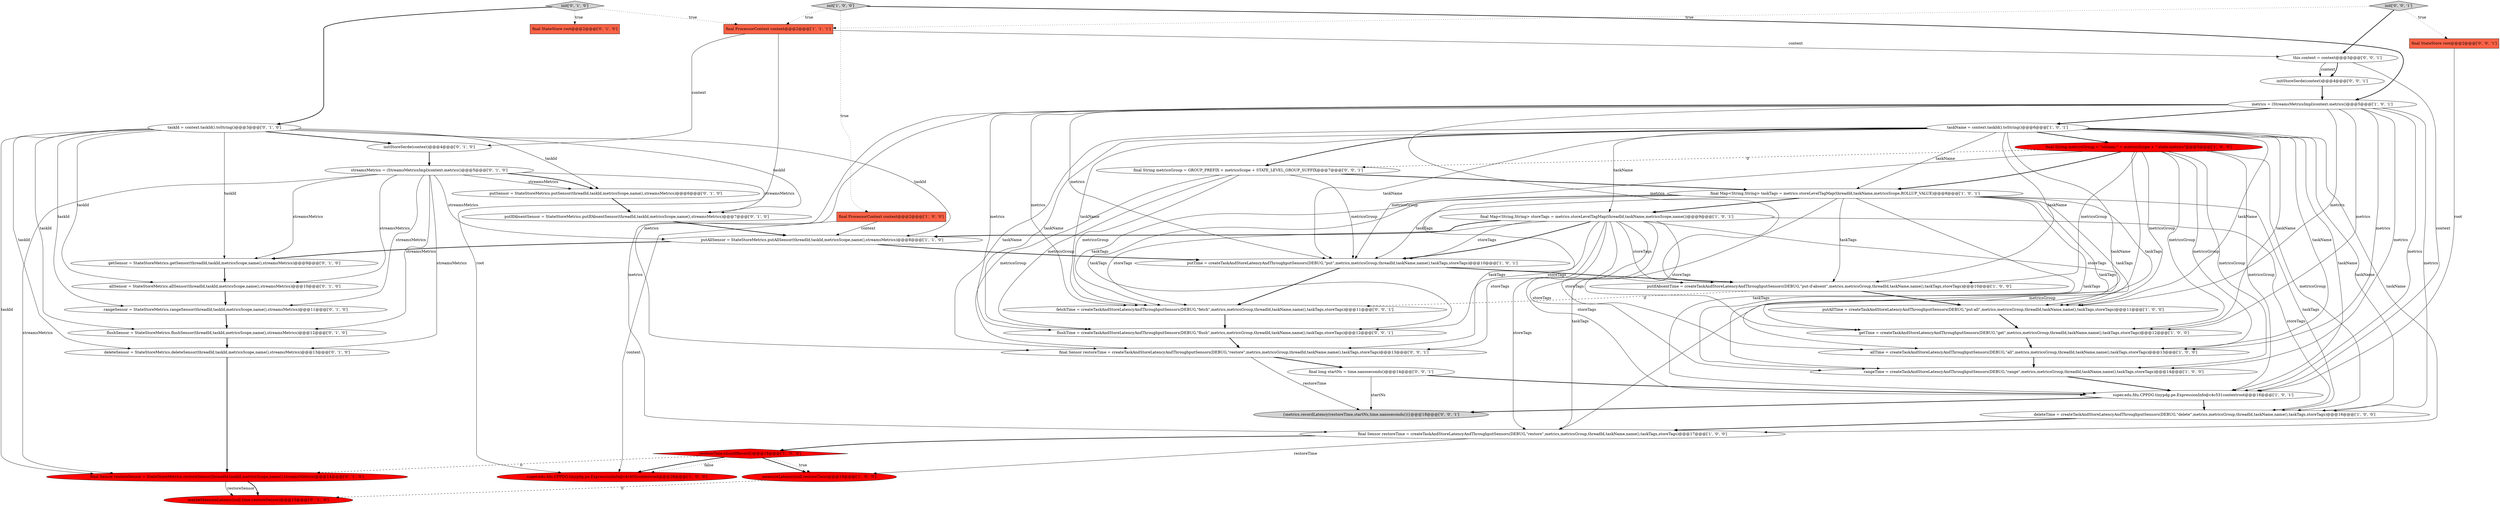 digraph {
7 [style = filled, label = "final Map<String,String> storeTags = metrics.storeLevelTagMap(threadId,taskName,metricsScope,name())@@@9@@@['1', '0', '1']", fillcolor = white, shape = ellipse image = "AAA0AAABBB1BBB"];
33 [style = filled, label = "final Sensor restoreSensor = StateStoreMetrics.restoreSensor(threadId,taskId,metricsScope,name(),streamsMetrics)@@@14@@@['0', '1', '0']", fillcolor = red, shape = ellipse image = "AAA1AAABBB2BBB"];
1 [style = filled, label = "final String metricsGroup = \"stream-\" + metricsScope + \"-state-metrics\"@@@5@@@['1', '0', '0']", fillcolor = red, shape = ellipse image = "AAA1AAABBB1BBB"];
41 [style = filled, label = "final String metricsGroup = GROUP_PREFIX + metricsScope + STATE_LEVEL_GROUP_SUFFIX@@@7@@@['0', '0', '1']", fillcolor = white, shape = ellipse image = "AAA0AAABBB3BBB"];
35 [style = filled, label = "final StateStore root@@@2@@@['0', '0', '1']", fillcolor = tomato, shape = box image = "AAA0AAABBB3BBB"];
12 [style = filled, label = "putAllTime = createTaskAndStoreLatencyAndThroughputSensors(DEBUG,\"put-all\",metrics,metricsGroup,threadId,taskName,name(),taskTags,storeTags)@@@11@@@['1', '0', '0']", fillcolor = white, shape = ellipse image = "AAA0AAABBB1BBB"];
8 [style = filled, label = "getTime = createTaskAndStoreLatencyAndThroughputSensors(DEBUG,\"get\",metrics,metricsGroup,threadId,taskName,name(),taskTags,storeTags)@@@12@@@['1', '0', '0']", fillcolor = white, shape = ellipse image = "AAA0AAABBB1BBB"];
11 [style = filled, label = "taskName = context.taskId().toString()@@@6@@@['1', '0', '1']", fillcolor = white, shape = ellipse image = "AAA0AAABBB1BBB"];
22 [style = filled, label = "initStoreSerde(context)@@@4@@@['0', '1', '0']", fillcolor = white, shape = ellipse image = "AAA0AAABBB2BBB"];
24 [style = filled, label = "allSensor = StateStoreMetrics.allSensor(threadId,taskId,metricsScope,name(),streamsMetrics)@@@10@@@['0', '1', '0']", fillcolor = white, shape = ellipse image = "AAA0AAABBB2BBB"];
30 [style = filled, label = "getSensor = StateStoreMetrics.getSensor(threadId,taskId,metricsScope,name(),streamsMetrics)@@@9@@@['0', '1', '0']", fillcolor = white, shape = ellipse image = "AAA0AAABBB2BBB"];
42 [style = filled, label = "this.context = context@@@3@@@['0', '0', '1']", fillcolor = white, shape = ellipse image = "AAA0AAABBB3BBB"];
23 [style = filled, label = "streamsMetrics = (StreamsMetricsImpl)context.metrics()@@@5@@@['0', '1', '0']", fillcolor = white, shape = ellipse image = "AAA0AAABBB2BBB"];
29 [style = filled, label = "putIfAbsentSensor = StateStoreMetrics.putIfAbsentSensor(threadId,taskId,metricsScope,name(),streamsMetrics)@@@7@@@['0', '1', '0']", fillcolor = white, shape = ellipse image = "AAA0AAABBB2BBB"];
3 [style = filled, label = "super.edu.fdu.CPPDG.tinypdg.pe.ExpressionInfo@c4c405contextroot@@@26@@@['1', '0', '0']", fillcolor = red, shape = ellipse image = "AAA1AAABBB1BBB"];
36 [style = filled, label = "fetchTime = createTaskAndStoreLatencyAndThroughputSensors(DEBUG,\"fetch\",metrics,metricsGroup,threadId,taskName,name(),taskTags,storeTags)@@@11@@@['0', '0', '1']", fillcolor = white, shape = ellipse image = "AAA0AAABBB3BBB"];
5 [style = filled, label = "rangeTime = createTaskAndStoreLatencyAndThroughputSensors(DEBUG,\"range\",metrics,metricsGroup,threadId,taskName,name(),taskTags,storeTags)@@@14@@@['1', '0', '0']", fillcolor = white, shape = ellipse image = "AAA0AAABBB1BBB"];
31 [style = filled, label = "final StateStore root@@@2@@@['0', '1', '0']", fillcolor = tomato, shape = box image = "AAA0AAABBB2BBB"];
16 [style = filled, label = "putIfAbsentTime = createTaskAndStoreLatencyAndThroughputSensors(DEBUG,\"put-if-absent\",metrics,metricsGroup,threadId,taskName,name(),taskTags,storeTags)@@@10@@@['1', '0', '0']", fillcolor = white, shape = ellipse image = "AAA0AAABBB1BBB"];
25 [style = filled, label = "flushSensor = StateStoreMetrics.flushSensor(threadId,taskId,metricsScope,name(),streamsMetrics)@@@12@@@['0', '1', '0']", fillcolor = white, shape = ellipse image = "AAA0AAABBB2BBB"];
9 [style = filled, label = "putAllSensor = StateStoreMetrics.putAllSensor(threadId,taskId,metricsScope,name(),streamsMetrics)@@@8@@@['1', '1', '0']", fillcolor = white, shape = ellipse image = "AAA0AAABBB1BBB"];
0 [style = filled, label = "restoreTime.shouldRecord()@@@18@@@['1', '0', '0']", fillcolor = red, shape = diamond image = "AAA1AAABBB1BBB"];
32 [style = filled, label = "rangeSensor = StateStoreMetrics.rangeSensor(threadId,taskId,metricsScope,name(),streamsMetrics)@@@11@@@['0', '1', '0']", fillcolor = white, shape = ellipse image = "AAA0AAABBB2BBB"];
38 [style = filled, label = "{metrics.recordLatency(restoreTime,startNs,time.nanoseconds())}@@@18@@@['0', '0', '1']", fillcolor = lightgray, shape = ellipse image = "AAA0AAABBB3BBB"];
15 [style = filled, label = "putTime = createTaskAndStoreLatencyAndThroughputSensors(DEBUG,\"put\",metrics,metricsGroup,threadId,taskName,name(),taskTags,storeTags)@@@10@@@['1', '0', '1']", fillcolor = white, shape = ellipse image = "AAA0AAABBB1BBB"];
43 [style = filled, label = "init['0', '0', '1']", fillcolor = lightgray, shape = diamond image = "AAA0AAABBB3BBB"];
18 [style = filled, label = "final Sensor restoreTime = createTaskAndStoreLatencyAndThroughputSensors(DEBUG,\"restore\",metrics,metricsGroup,threadId,taskName,name(),taskTags,storeTags)@@@17@@@['1', '0', '0']", fillcolor = white, shape = ellipse image = "AAA0AAABBB1BBB"];
13 [style = filled, label = "metrics = (StreamsMetricsImpl)context.metrics()@@@5@@@['1', '0', '1']", fillcolor = white, shape = ellipse image = "AAA0AAABBB1BBB"];
10 [style = filled, label = "super.edu.fdu.CPPDG.tinypdg.pe.ExpressionInfo@c4c531contextroot@@@16@@@['1', '0', '1']", fillcolor = white, shape = ellipse image = "AAA0AAABBB1BBB"];
34 [style = filled, label = "taskId = context.taskId().toString()@@@3@@@['0', '1', '0']", fillcolor = white, shape = ellipse image = "AAA0AAABBB2BBB"];
37 [style = filled, label = "final Sensor restoreTime = createTaskAndStoreLatencyAndThroughputSensors(DEBUG,\"restore\",metrics,metricsGroup,threadId,taskName,name(),taskTags,storeTags)@@@13@@@['0', '0', '1']", fillcolor = white, shape = ellipse image = "AAA0AAABBB3BBB"];
21 [style = filled, label = "maybeMeasureLatency(null,time,restoreSensor)@@@15@@@['0', '1', '0']", fillcolor = red, shape = ellipse image = "AAA1AAABBB2BBB"];
26 [style = filled, label = "init['0', '1', '0']", fillcolor = lightgray, shape = diamond image = "AAA0AAABBB2BBB"];
27 [style = filled, label = "deleteSensor = StateStoreMetrics.deleteSensor(threadId,taskId,metricsScope,name(),streamsMetrics)@@@13@@@['0', '1', '0']", fillcolor = white, shape = ellipse image = "AAA0AAABBB2BBB"];
39 [style = filled, label = "initStoreSerde(context)@@@4@@@['0', '0', '1']", fillcolor = white, shape = ellipse image = "AAA0AAABBB3BBB"];
19 [style = filled, label = "final ProcessorContext context@@@2@@@['1', '1', '1']", fillcolor = tomato, shape = box image = "AAA0AAABBB1BBB"];
4 [style = filled, label = "final ProcessorContext context@@@2@@@['1', '0', '0']", fillcolor = tomato, shape = box image = "AAA0AAABBB1BBB"];
20 [style = filled, label = "deleteTime = createTaskAndStoreLatencyAndThroughputSensors(DEBUG,\"delete\",metrics,metricsGroup,threadId,taskName,name(),taskTags,storeTags)@@@16@@@['1', '0', '0']", fillcolor = white, shape = ellipse image = "AAA0AAABBB1BBB"];
28 [style = filled, label = "putSensor = StateStoreMetrics.putSensor(threadId,taskId,metricsScope,name(),streamsMetrics)@@@6@@@['0', '1', '0']", fillcolor = white, shape = ellipse image = "AAA0AAABBB2BBB"];
14 [style = filled, label = "final Map<String,String> taskTags = metrics.storeLevelTagMap(threadId,taskName,metricsScope,ROLLUP_VALUE)@@@8@@@['1', '0', '1']", fillcolor = white, shape = ellipse image = "AAA0AAABBB1BBB"];
2 [style = filled, label = "measureLatency(null,restoreTime)@@@19@@@['1', '0', '0']", fillcolor = red, shape = ellipse image = "AAA1AAABBB1BBB"];
6 [style = filled, label = "allTime = createTaskAndStoreLatencyAndThroughputSensors(DEBUG,\"all\",metrics,metricsGroup,threadId,taskName,name(),taskTags,storeTags)@@@13@@@['1', '0', '0']", fillcolor = white, shape = ellipse image = "AAA0AAABBB1BBB"];
17 [style = filled, label = "init['1', '0', '0']", fillcolor = lightgray, shape = diamond image = "AAA0AAABBB1BBB"];
44 [style = filled, label = "flushTime = createTaskAndStoreLatencyAndThroughputSensors(DEBUG,\"flush\",metrics,metricsGroup,threadId,taskName,name(),taskTags,storeTags)@@@12@@@['0', '0', '1']", fillcolor = white, shape = ellipse image = "AAA0AAABBB3BBB"];
40 [style = filled, label = "final long startNs = time.nanoseconds()@@@14@@@['0', '0', '1']", fillcolor = white, shape = ellipse image = "AAA0AAABBB3BBB"];
11->12 [style = solid, label="taskName"];
14->20 [style = solid, label="taskTags"];
23->30 [style = solid, label="streamsMetrics"];
43->35 [style = dotted, label="true"];
26->34 [style = bold, label=""];
24->32 [style = bold, label=""];
43->42 [style = bold, label=""];
23->28 [style = solid, label="streamsMetrics"];
14->37 [style = solid, label="taskTags"];
26->19 [style = dotted, label="true"];
8->6 [style = bold, label=""];
11->18 [style = solid, label="taskName"];
11->5 [style = solid, label="taskName"];
14->44 [style = solid, label="taskTags"];
7->8 [style = solid, label="storeTags"];
14->7 [style = bold, label=""];
13->20 [style = solid, label="metrics"];
23->28 [style = bold, label=""];
7->9 [style = bold, label=""];
13->8 [style = solid, label="metrics"];
34->9 [style = solid, label="taskId"];
1->15 [style = solid, label="metricsGroup"];
0->3 [style = dotted, label="false"];
14->16 [style = solid, label="taskTags"];
7->37 [style = solid, label="storeTags"];
32->25 [style = bold, label=""];
1->10 [style = solid, label="metricsGroup"];
23->32 [style = solid, label="streamsMetrics"];
27->33 [style = bold, label=""];
14->8 [style = solid, label="taskTags"];
7->15 [style = solid, label="storeTags"];
34->28 [style = solid, label="taskId"];
37->38 [style = solid, label="restoreTime"];
18->0 [style = bold, label=""];
11->16 [style = solid, label="taskName"];
23->29 [style = solid, label="streamsMetrics"];
0->3 [style = bold, label=""];
41->36 [style = solid, label="metricsGroup"];
41->37 [style = solid, label="metricsGroup"];
5->10 [style = bold, label=""];
11->20 [style = solid, label="taskName"];
13->18 [style = solid, label="metrics"];
7->16 [style = solid, label="storeTags"];
36->44 [style = bold, label=""];
34->32 [style = solid, label="taskId"];
34->30 [style = solid, label="taskId"];
23->27 [style = solid, label="streamsMetrics"];
14->15 [style = solid, label="taskTags"];
1->5 [style = solid, label="metricsGroup"];
14->36 [style = solid, label="taskTags"];
1->12 [style = solid, label="metricsGroup"];
34->25 [style = solid, label="taskId"];
13->11 [style = bold, label=""];
22->23 [style = bold, label=""];
13->10 [style = solid, label="metrics"];
11->15 [style = solid, label="taskName"];
1->20 [style = solid, label="metricsGroup"];
7->10 [style = solid, label="storeTags"];
7->36 [style = solid, label="storeTags"];
20->18 [style = bold, label=""];
14->18 [style = solid, label="taskTags"];
25->27 [style = bold, label=""];
2->21 [style = dashed, label="0"];
4->9 [style = solid, label="context"];
42->39 [style = solid, label="context"];
0->33 [style = dashed, label="0"];
13->36 [style = solid, label="metrics"];
14->10 [style = solid, label="taskTags"];
34->29 [style = solid, label="taskId"];
44->37 [style = bold, label=""];
13->12 [style = solid, label="metrics"];
4->3 [style = solid, label="context"];
14->6 [style = solid, label="taskTags"];
15->36 [style = bold, label=""];
19->22 [style = solid, label="context"];
7->12 [style = solid, label="storeTags"];
28->29 [style = bold, label=""];
30->24 [style = bold, label=""];
23->33 [style = solid, label="streamsMetrics"];
7->44 [style = solid, label="storeTags"];
14->12 [style = solid, label="taskTags"];
39->13 [style = bold, label=""];
17->4 [style = dotted, label="true"];
11->6 [style = solid, label="taskName"];
1->16 [style = solid, label="metricsGroup"];
42->39 [style = bold, label=""];
11->36 [style = solid, label="taskName"];
34->33 [style = solid, label="taskId"];
19->42 [style = solid, label="context"];
1->8 [style = solid, label="metricsGroup"];
33->21 [style = solid, label="restoreSensor"];
42->10 [style = solid, label="context"];
13->5 [style = solid, label="metrics"];
11->41 [style = bold, label=""];
41->44 [style = solid, label="metricsGroup"];
6->5 [style = bold, label=""];
11->8 [style = solid, label="taskName"];
26->31 [style = dotted, label="true"];
1->6 [style = solid, label="metricsGroup"];
23->25 [style = solid, label="streamsMetrics"];
12->8 [style = bold, label=""];
35->10 [style = solid, label="root"];
11->7 [style = solid, label="taskName"];
17->19 [style = dotted, label="true"];
16->36 [style = dashed, label="0"];
7->15 [style = bold, label=""];
1->18 [style = solid, label="metricsGroup"];
17->13 [style = bold, label=""];
14->5 [style = solid, label="taskTags"];
13->6 [style = solid, label="metrics"];
13->15 [style = solid, label="metrics"];
13->37 [style = solid, label="metrics"];
41->14 [style = bold, label=""];
10->38 [style = bold, label=""];
40->10 [style = bold, label=""];
10->20 [style = bold, label=""];
11->44 [style = solid, label="taskName"];
11->1 [style = bold, label=""];
40->38 [style = solid, label="startNs"];
0->2 [style = bold, label=""];
29->9 [style = bold, label=""];
18->2 [style = solid, label="restoreTime"];
34->24 [style = solid, label="taskId"];
34->27 [style = solid, label="taskId"];
9->30 [style = bold, label=""];
1->41 [style = dashed, label="0"];
13->16 [style = solid, label="metrics"];
15->16 [style = bold, label=""];
7->20 [style = solid, label="storeTags"];
7->18 [style = solid, label="storeTags"];
11->10 [style = solid, label="taskName"];
23->9 [style = solid, label="streamsMetrics"];
34->22 [style = bold, label=""];
23->24 [style = solid, label="streamsMetrics"];
11->37 [style = solid, label="taskName"];
11->14 [style = solid, label="taskName"];
19->3 [style = solid, label="root"];
9->15 [style = bold, label=""];
7->6 [style = solid, label="storeTags"];
13->44 [style = solid, label="metrics"];
1->14 [style = bold, label=""];
0->2 [style = dotted, label="true"];
33->21 [style = bold, label=""];
41->15 [style = solid, label="metricsGroup"];
43->19 [style = dotted, label="true"];
16->12 [style = bold, label=""];
7->5 [style = solid, label="storeTags"];
37->40 [style = bold, label=""];
}
